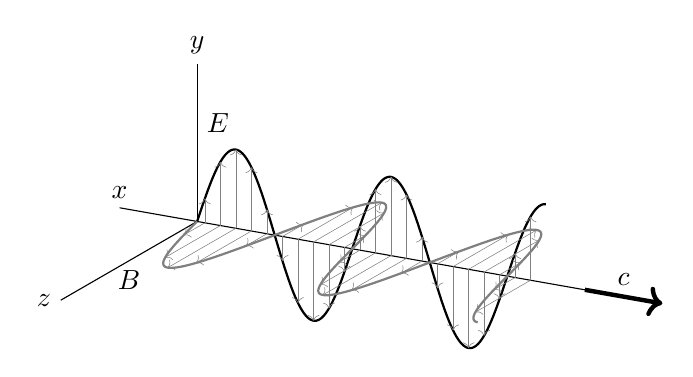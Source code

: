 ﻿\begin{tikzpicture}[x={(-10:1cm)},y={(90:1cm)},z={(210:1cm)}]
    % Axes
    \draw (-1,0,0) node[above] {$x$} -- (5,0,0);
    \draw (0,0,0) -- (0,2,0) node[above] {$y$};
    \draw (0,0,0) -- (0,0,2) node[left] {$z$};
    % Propagation
    \draw[->,ultra thick] (5,0,0) -- node[above] {$c$} (6,0,0);
    % Waves
    \draw[thick] plot[domain=0:4.5,samples=200] (\x,{sin(deg(pi*\x))},0);
    \draw[gray,thick] plot[domain=0:4.5,samples=200] (\x,0,{sin(deg(pi*\x))});
    % Arrows
    \foreach \x in {0.1,0.3,...,4.4} {
      \draw[->,help lines] (\x,0,0) -- (\x,{sin(deg(pi*\x))},0);
      \draw[->,help lines] (\x,0,0) -- (\x,0,{sin(deg(pi*\x))});
    }
    % Labels
    \node[above right] at (0,1,0) {$E$};
    \node[below] at (0,0,1) {$B$};
\end{tikzpicture}